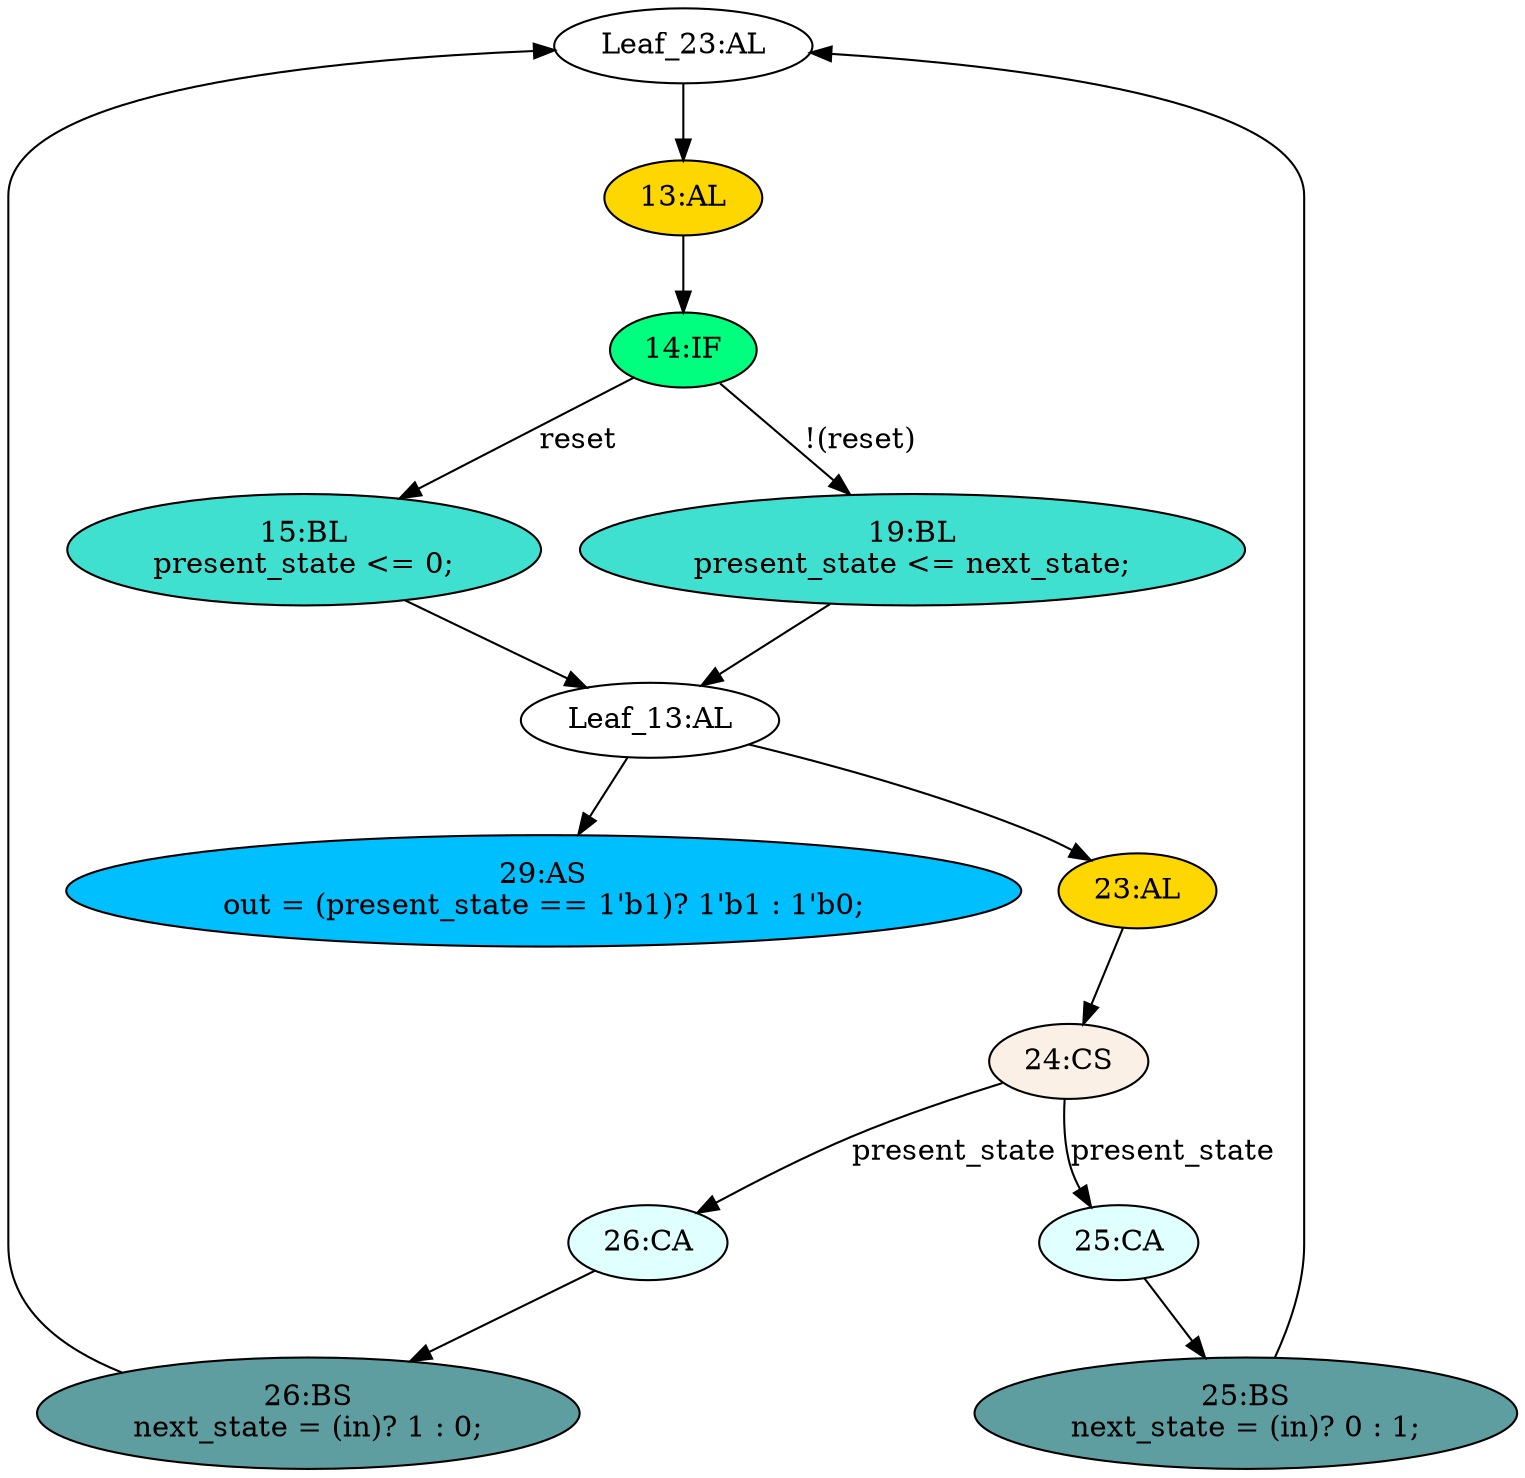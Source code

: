 strict digraph "compose( ,  )" {
	node [label="\N"];
	"Leaf_23:AL"	[def_var="['next_state']",
		label="Leaf_23:AL"];
	"13:AL"	[ast="<pyverilog.vparser.ast.Always object at 0x7f6106b16bd0>",
		clk_sens=True,
		fillcolor=gold,
		label="13:AL",
		sens="['clk', 'reset']",
		statements="[]",
		style=filled,
		typ=Always,
		use_var="['reset', 'next_state']"];
	"Leaf_23:AL" -> "13:AL";
	"15:BL"	[ast="<pyverilog.vparser.ast.Block object at 0x7f6106b633d0>",
		fillcolor=turquoise,
		label="15:BL
present_state <= 0;",
		statements="[<pyverilog.vparser.ast.NonblockingSubstitution object at 0x7f6106b63210>]",
		style=filled,
		typ=Block];
	"Leaf_13:AL"	[def_var="['present_state']",
		label="Leaf_13:AL"];
	"15:BL" -> "Leaf_13:AL"	[cond="[]",
		lineno=None];
	"23:AL"	[ast="<pyverilog.vparser.ast.Always object at 0x7f6106b71250>",
		clk_sens=False,
		fillcolor=gold,
		label="23:AL",
		sens="['present_state']",
		statements="[]",
		style=filled,
		typ=Always,
		use_var="['present_state', 'in']"];
	"Leaf_13:AL" -> "23:AL";
	"29:AS"	[ast="<pyverilog.vparser.ast.Assign object at 0x7f6106be0890>",
		def_var="['out']",
		fillcolor=deepskyblue,
		label="29:AS
out = (present_state == 1'b1)? 1'b1 : 1'b0;",
		statements="[]",
		style=filled,
		typ=Assign,
		use_var="['present_state']"];
	"Leaf_13:AL" -> "29:AS";
	"24:CS"	[ast="<pyverilog.vparser.ast.CaseStatement object at 0x7f6106b66450>",
		fillcolor=linen,
		label="24:CS",
		statements="[]",
		style=filled,
		typ=CaseStatement];
	"26:CA"	[ast="<pyverilog.vparser.ast.Case object at 0x7f6106b66f50>",
		fillcolor=lightcyan,
		label="26:CA",
		statements="[]",
		style=filled,
		typ=Case];
	"24:CS" -> "26:CA"	[cond="['present_state']",
		label=present_state,
		lineno=24];
	"25:CA"	[ast="<pyverilog.vparser.ast.Case object at 0x7f6106b7dd10>",
		fillcolor=lightcyan,
		label="25:CA",
		statements="[]",
		style=filled,
		typ=Case];
	"24:CS" -> "25:CA"	[cond="['present_state']",
		label=present_state,
		lineno=24];
	"19:BL"	[ast="<pyverilog.vparser.ast.Block object at 0x7f6106b0e290>",
		fillcolor=turquoise,
		label="19:BL
present_state <= next_state;",
		statements="[<pyverilog.vparser.ast.NonblockingSubstitution object at 0x7f6106b0e4d0>]",
		style=filled,
		typ=Block];
	"19:BL" -> "Leaf_13:AL"	[cond="[]",
		lineno=None];
	"26:BS"	[ast="<pyverilog.vparser.ast.BlockingSubstitution object at 0x7f610837f450>",
		fillcolor=cadetblue,
		label="26:BS
next_state = (in)? 1 : 0;",
		statements="[<pyverilog.vparser.ast.BlockingSubstitution object at 0x7f610837f450>]",
		style=filled,
		typ=BlockingSubstitution];
	"26:CA" -> "26:BS"	[cond="[]",
		lineno=None];
	"14:IF"	[ast="<pyverilog.vparser.ast.IfStatement object at 0x7f6106b63610>",
		fillcolor=springgreen,
		label="14:IF",
		statements="[]",
		style=filled,
		typ=IfStatement];
	"13:AL" -> "14:IF"	[cond="[]",
		lineno=None];
	"25:BS"	[ast="<pyverilog.vparser.ast.BlockingSubstitution object at 0x7f6106b66950>",
		fillcolor=cadetblue,
		label="25:BS
next_state = (in)? 0 : 1;",
		statements="[<pyverilog.vparser.ast.BlockingSubstitution object at 0x7f6106b66950>]",
		style=filled,
		typ=BlockingSubstitution];
	"25:BS" -> "Leaf_23:AL"	[cond="[]",
		lineno=None];
	"25:CA" -> "25:BS"	[cond="[]",
		lineno=None];
	"14:IF" -> "15:BL"	[cond="['reset']",
		label=reset,
		lineno=14];
	"14:IF" -> "19:BL"	[cond="['reset']",
		label="!(reset)",
		lineno=14];
	"26:BS" -> "Leaf_23:AL"	[cond="[]",
		lineno=None];
	"23:AL" -> "24:CS"	[cond="[]",
		lineno=None];
}
